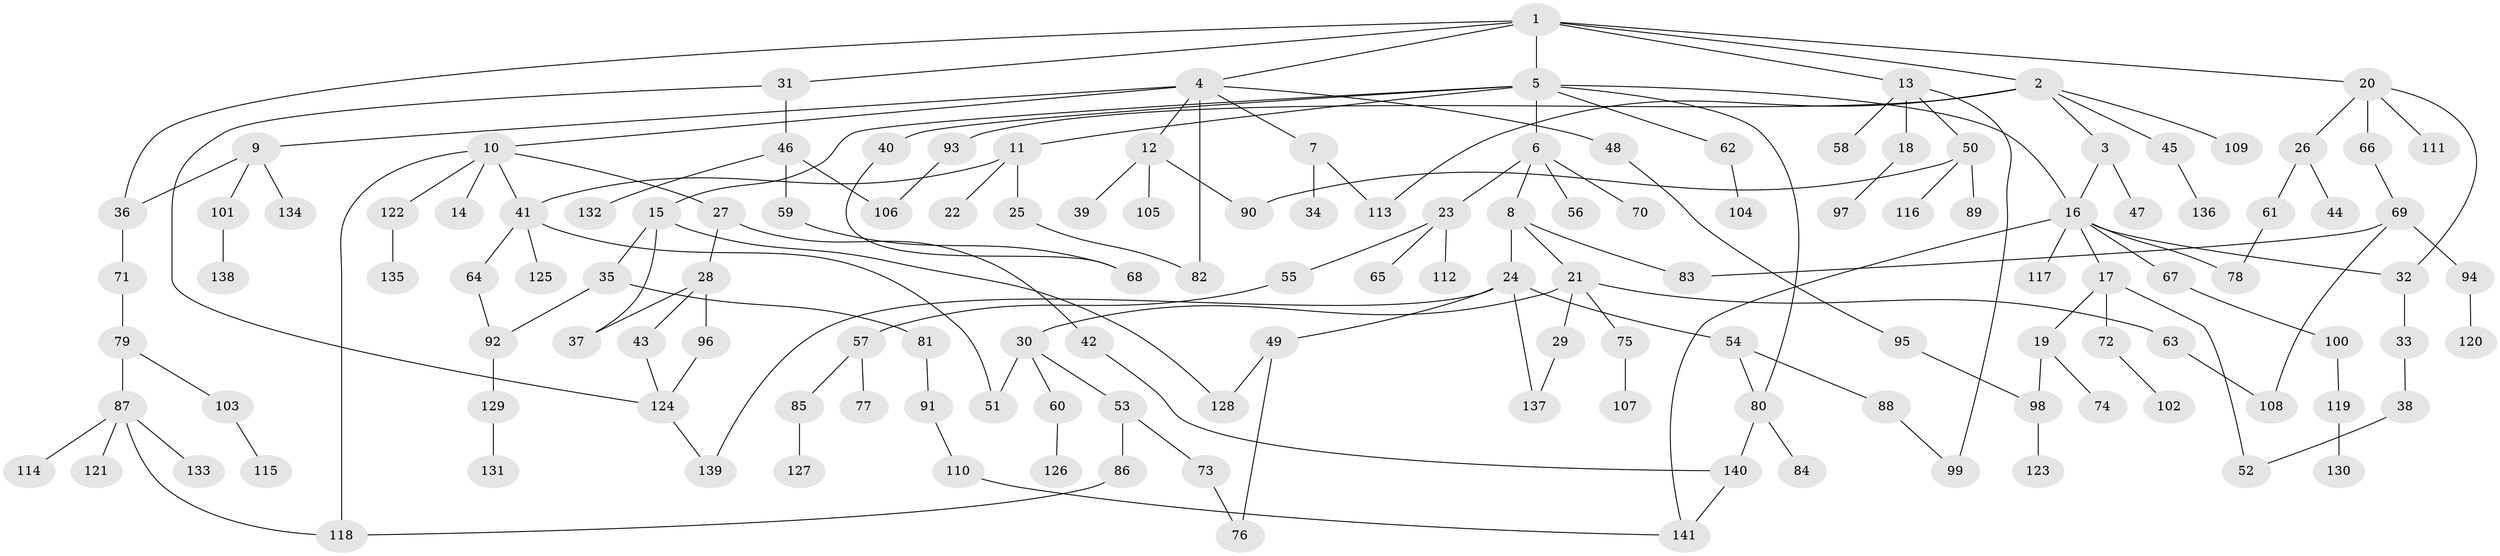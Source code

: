 // Generated by graph-tools (version 1.1) at 2025/01/03/09/25 03:01:07]
// undirected, 141 vertices, 170 edges
graph export_dot {
graph [start="1"]
  node [color=gray90,style=filled];
  1;
  2;
  3;
  4;
  5;
  6;
  7;
  8;
  9;
  10;
  11;
  12;
  13;
  14;
  15;
  16;
  17;
  18;
  19;
  20;
  21;
  22;
  23;
  24;
  25;
  26;
  27;
  28;
  29;
  30;
  31;
  32;
  33;
  34;
  35;
  36;
  37;
  38;
  39;
  40;
  41;
  42;
  43;
  44;
  45;
  46;
  47;
  48;
  49;
  50;
  51;
  52;
  53;
  54;
  55;
  56;
  57;
  58;
  59;
  60;
  61;
  62;
  63;
  64;
  65;
  66;
  67;
  68;
  69;
  70;
  71;
  72;
  73;
  74;
  75;
  76;
  77;
  78;
  79;
  80;
  81;
  82;
  83;
  84;
  85;
  86;
  87;
  88;
  89;
  90;
  91;
  92;
  93;
  94;
  95;
  96;
  97;
  98;
  99;
  100;
  101;
  102;
  103;
  104;
  105;
  106;
  107;
  108;
  109;
  110;
  111;
  112;
  113;
  114;
  115;
  116;
  117;
  118;
  119;
  120;
  121;
  122;
  123;
  124;
  125;
  126;
  127;
  128;
  129;
  130;
  131;
  132;
  133;
  134;
  135;
  136;
  137;
  138;
  139;
  140;
  141;
  1 -- 2;
  1 -- 4;
  1 -- 5;
  1 -- 13;
  1 -- 20;
  1 -- 31;
  1 -- 36;
  2 -- 3;
  2 -- 45;
  2 -- 93;
  2 -- 109;
  2 -- 113;
  3 -- 16;
  3 -- 47;
  4 -- 7;
  4 -- 9;
  4 -- 10;
  4 -- 12;
  4 -- 48;
  4 -- 82;
  5 -- 6;
  5 -- 11;
  5 -- 15;
  5 -- 40;
  5 -- 62;
  5 -- 80;
  5 -- 16;
  6 -- 8;
  6 -- 23;
  6 -- 56;
  6 -- 70;
  7 -- 34;
  7 -- 113;
  8 -- 21;
  8 -- 24;
  8 -- 83;
  9 -- 101;
  9 -- 134;
  9 -- 36;
  10 -- 14;
  10 -- 27;
  10 -- 122;
  10 -- 41;
  10 -- 118;
  11 -- 22;
  11 -- 25;
  11 -- 41;
  12 -- 39;
  12 -- 105;
  12 -- 90;
  13 -- 18;
  13 -- 50;
  13 -- 58;
  13 -- 99;
  15 -- 35;
  15 -- 37;
  15 -- 128;
  16 -- 17;
  16 -- 67;
  16 -- 78;
  16 -- 117;
  16 -- 141;
  16 -- 32;
  17 -- 19;
  17 -- 72;
  17 -- 52;
  18 -- 97;
  19 -- 74;
  19 -- 98;
  20 -- 26;
  20 -- 32;
  20 -- 66;
  20 -- 111;
  21 -- 29;
  21 -- 30;
  21 -- 63;
  21 -- 75;
  23 -- 55;
  23 -- 65;
  23 -- 112;
  24 -- 49;
  24 -- 54;
  24 -- 137;
  24 -- 139;
  25 -- 82;
  26 -- 44;
  26 -- 61;
  27 -- 28;
  27 -- 42;
  28 -- 43;
  28 -- 96;
  28 -- 37;
  29 -- 137;
  30 -- 51;
  30 -- 53;
  30 -- 60;
  31 -- 46;
  31 -- 124;
  32 -- 33;
  33 -- 38;
  35 -- 81;
  35 -- 92;
  36 -- 71;
  38 -- 52;
  40 -- 68;
  41 -- 64;
  41 -- 125;
  41 -- 51;
  42 -- 140;
  43 -- 124;
  45 -- 136;
  46 -- 59;
  46 -- 132;
  46 -- 106;
  48 -- 95;
  49 -- 76;
  49 -- 128;
  50 -- 89;
  50 -- 90;
  50 -- 116;
  53 -- 73;
  53 -- 86;
  54 -- 88;
  54 -- 80;
  55 -- 57;
  57 -- 77;
  57 -- 85;
  59 -- 68;
  60 -- 126;
  61 -- 78;
  62 -- 104;
  63 -- 108;
  64 -- 92;
  66 -- 69;
  67 -- 100;
  69 -- 83;
  69 -- 94;
  69 -- 108;
  71 -- 79;
  72 -- 102;
  73 -- 76;
  75 -- 107;
  79 -- 87;
  79 -- 103;
  80 -- 84;
  80 -- 140;
  81 -- 91;
  85 -- 127;
  86 -- 118;
  87 -- 114;
  87 -- 118;
  87 -- 121;
  87 -- 133;
  88 -- 99;
  91 -- 110;
  92 -- 129;
  93 -- 106;
  94 -- 120;
  95 -- 98;
  96 -- 124;
  98 -- 123;
  100 -- 119;
  101 -- 138;
  103 -- 115;
  110 -- 141;
  119 -- 130;
  122 -- 135;
  124 -- 139;
  129 -- 131;
  140 -- 141;
}
